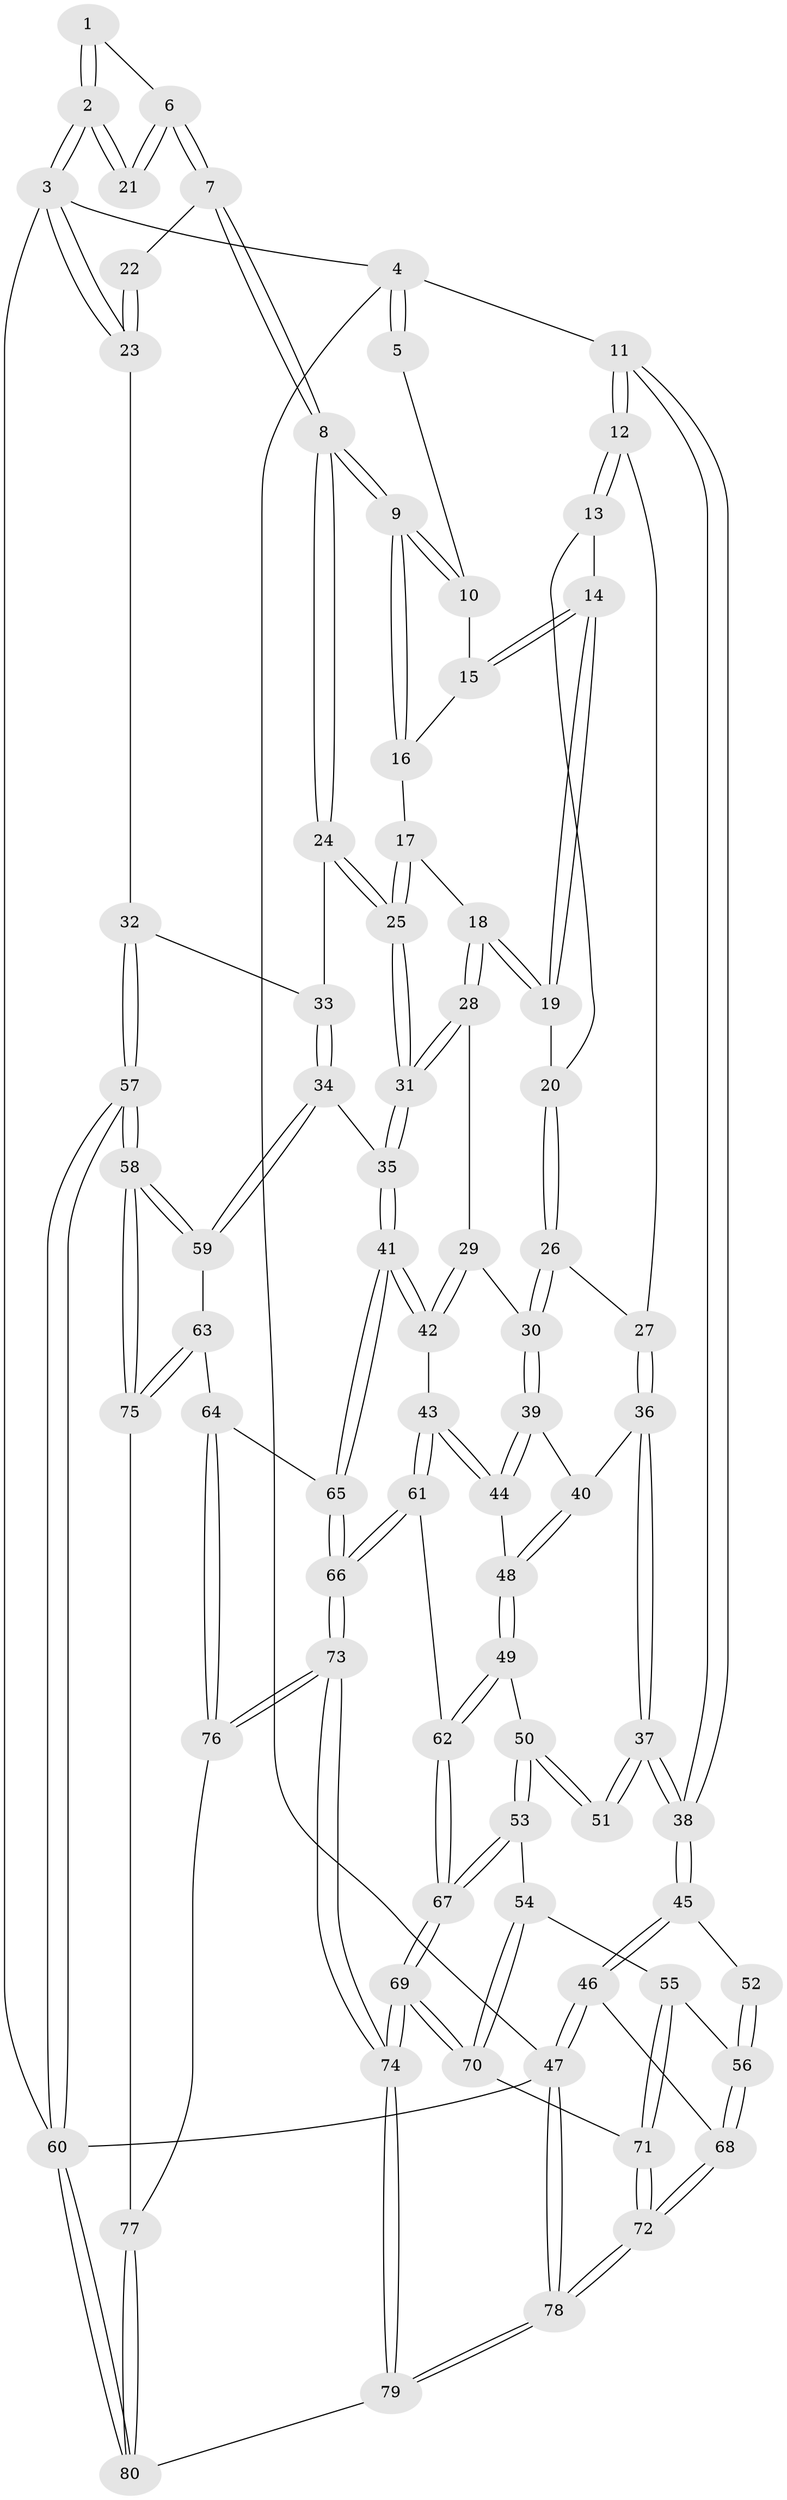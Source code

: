 // coarse degree distribution, {3: 0.10714285714285714, 6: 0.16071428571428573, 4: 0.35714285714285715, 5: 0.3392857142857143, 2: 0.017857142857142856, 7: 0.017857142857142856}
// Generated by graph-tools (version 1.1) at 2025/24/03/03/25 07:24:32]
// undirected, 80 vertices, 197 edges
graph export_dot {
graph [start="1"]
  node [color=gray90,style=filled];
  1 [pos="+0.6891120950975673+0"];
  2 [pos="+1+0"];
  3 [pos="+1+0"];
  4 [pos="+0+0"];
  5 [pos="+0.6066468160505859+0"];
  6 [pos="+0.8667205527028192+0.12799901834806587"];
  7 [pos="+0.8374284520224564+0.19710882617883438"];
  8 [pos="+0.8299683815455506+0.2059953493364523"];
  9 [pos="+0.7723583271827005+0.14354718641893688"];
  10 [pos="+0.6057485473434416+0"];
  11 [pos="+0+0"];
  12 [pos="+0.17853880200754602+0.1341008286464942"];
  13 [pos="+0.39153677642459445+0.11585895689516403"];
  14 [pos="+0.49727744466935925+0.07535953198909587"];
  15 [pos="+0.5707933269390811+0"];
  16 [pos="+0.6523414128659593+0.1269775720970546"];
  17 [pos="+0.6341964043756632+0.18303069428522237"];
  18 [pos="+0.5499382486189487+0.19492521183747755"];
  19 [pos="+0.5346295777050397+0.17193362309745658"];
  20 [pos="+0.4330893344796485+0.23125861957406404"];
  21 [pos="+1+0"];
  22 [pos="+0.9659238915750286+0.17435675392763844"];
  23 [pos="+1+0.15071718302918055"];
  24 [pos="+0.8292607363968291+0.20970349150760192"];
  25 [pos="+0.7863560233108855+0.28113427676420627"];
  26 [pos="+0.4153112699008374+0.3260370142810396"];
  27 [pos="+0.26105730363520063+0.27548161344811484"];
  28 [pos="+0.5479491702769329+0.3093940301554864"];
  29 [pos="+0.4828096571129063+0.34132442747506986"];
  30 [pos="+0.4342937817656446+0.3407359018348404"];
  31 [pos="+0.759081041795159+0.3848429232195297"];
  32 [pos="+1+0.294728513067081"];
  33 [pos="+1+0.30367120959623617"];
  34 [pos="+0.8126975790552786+0.45832477566727664"];
  35 [pos="+0.7670326500679696+0.4153463510435595"];
  36 [pos="+0.23785435206494632+0.39836754547473663"];
  37 [pos="+0.2029931142056773+0.43690968946963216"];
  38 [pos="+0+0.25046810396260927"];
  39 [pos="+0.41028255843626116+0.40621321704972696"];
  40 [pos="+0.3295600776870564+0.46067355621174966"];
  41 [pos="+0.5581446926432396+0.5509360004972452"];
  42 [pos="+0.5548208395041483+0.5501433081375832"];
  43 [pos="+0.4874771641133123+0.5605903740877781"];
  44 [pos="+0.44606122614747634+0.5288324548055305"];
  45 [pos="+0+0.4017653506544969"];
  46 [pos="+0+0.5915064733467197"];
  47 [pos="+0+1"];
  48 [pos="+0.337251677060193+0.5181690742889543"];
  49 [pos="+0.2796525402084239+0.5876320587583891"];
  50 [pos="+0.2608848741831698+0.5899522627980729"];
  51 [pos="+0.19075681077306675+0.4745909684269191"];
  52 [pos="+0.15341023296904766+0.49021246428076937"];
  53 [pos="+0.23483632728431358+0.6194288091474628"];
  54 [pos="+0.17300162054122964+0.655665586096862"];
  55 [pos="+0.09385263555873616+0.6454569715410448"];
  56 [pos="+0.06943982410124384+0.6377344825056116"];
  57 [pos="+1+0.6940130076438372"];
  58 [pos="+1+0.6883231348594795"];
  59 [pos="+0.827417502167235+0.48115562597349026"];
  60 [pos="+1+1"];
  61 [pos="+0.40429385616759056+0.6639499400534482"];
  62 [pos="+0.3984416131020142+0.66477426096174"];
  63 [pos="+0.7389870623721394+0.6843544138175963"];
  64 [pos="+0.6626682460417916+0.7142635219711443"];
  65 [pos="+0.6106965744863742+0.6855485635069036"];
  66 [pos="+0.4926743033985308+0.7596914366960844"];
  67 [pos="+0.3168431994177908+0.7691575398370459"];
  68 [pos="+0+0.6415692032140925"];
  69 [pos="+0.2918538439226936+0.843981258605107"];
  70 [pos="+0.22826377114639937+0.8349435867200705"];
  71 [pos="+0.14829422728920708+0.8638510777493345"];
  72 [pos="+0.11099548141731726+0.8848575154117904"];
  73 [pos="+0.4617828983004419+0.950956523695223"];
  74 [pos="+0.4396165367412651+0.9832027718971821"];
  75 [pos="+0.8587835050863543+0.774906294118517"];
  76 [pos="+0.6660881443186183+0.8367797466873077"];
  77 [pos="+0.7758397562506723+0.9040721829885423"];
  78 [pos="+0+1"];
  79 [pos="+0.44712914587218766+1"];
  80 [pos="+0.8699472381035916+1"];
  1 -- 2;
  1 -- 2;
  1 -- 6;
  2 -- 3;
  2 -- 3;
  2 -- 21;
  2 -- 21;
  3 -- 4;
  3 -- 23;
  3 -- 23;
  3 -- 60;
  4 -- 5;
  4 -- 5;
  4 -- 11;
  4 -- 47;
  5 -- 10;
  6 -- 7;
  6 -- 7;
  6 -- 21;
  6 -- 21;
  7 -- 8;
  7 -- 8;
  7 -- 22;
  8 -- 9;
  8 -- 9;
  8 -- 24;
  8 -- 24;
  9 -- 10;
  9 -- 10;
  9 -- 16;
  9 -- 16;
  10 -- 15;
  11 -- 12;
  11 -- 12;
  11 -- 38;
  11 -- 38;
  12 -- 13;
  12 -- 13;
  12 -- 27;
  13 -- 14;
  13 -- 20;
  14 -- 15;
  14 -- 15;
  14 -- 19;
  14 -- 19;
  15 -- 16;
  16 -- 17;
  17 -- 18;
  17 -- 25;
  17 -- 25;
  18 -- 19;
  18 -- 19;
  18 -- 28;
  18 -- 28;
  19 -- 20;
  20 -- 26;
  20 -- 26;
  22 -- 23;
  22 -- 23;
  23 -- 32;
  24 -- 25;
  24 -- 25;
  24 -- 33;
  25 -- 31;
  25 -- 31;
  26 -- 27;
  26 -- 30;
  26 -- 30;
  27 -- 36;
  27 -- 36;
  28 -- 29;
  28 -- 31;
  28 -- 31;
  29 -- 30;
  29 -- 42;
  29 -- 42;
  30 -- 39;
  30 -- 39;
  31 -- 35;
  31 -- 35;
  32 -- 33;
  32 -- 57;
  32 -- 57;
  33 -- 34;
  33 -- 34;
  34 -- 35;
  34 -- 59;
  34 -- 59;
  35 -- 41;
  35 -- 41;
  36 -- 37;
  36 -- 37;
  36 -- 40;
  37 -- 38;
  37 -- 38;
  37 -- 51;
  37 -- 51;
  38 -- 45;
  38 -- 45;
  39 -- 40;
  39 -- 44;
  39 -- 44;
  40 -- 48;
  40 -- 48;
  41 -- 42;
  41 -- 42;
  41 -- 65;
  41 -- 65;
  42 -- 43;
  43 -- 44;
  43 -- 44;
  43 -- 61;
  43 -- 61;
  44 -- 48;
  45 -- 46;
  45 -- 46;
  45 -- 52;
  46 -- 47;
  46 -- 47;
  46 -- 68;
  47 -- 78;
  47 -- 78;
  47 -- 60;
  48 -- 49;
  48 -- 49;
  49 -- 50;
  49 -- 62;
  49 -- 62;
  50 -- 51;
  50 -- 51;
  50 -- 53;
  50 -- 53;
  52 -- 56;
  52 -- 56;
  53 -- 54;
  53 -- 67;
  53 -- 67;
  54 -- 55;
  54 -- 70;
  54 -- 70;
  55 -- 56;
  55 -- 71;
  55 -- 71;
  56 -- 68;
  56 -- 68;
  57 -- 58;
  57 -- 58;
  57 -- 60;
  57 -- 60;
  58 -- 59;
  58 -- 59;
  58 -- 75;
  58 -- 75;
  59 -- 63;
  60 -- 80;
  60 -- 80;
  61 -- 62;
  61 -- 66;
  61 -- 66;
  62 -- 67;
  62 -- 67;
  63 -- 64;
  63 -- 75;
  63 -- 75;
  64 -- 65;
  64 -- 76;
  64 -- 76;
  65 -- 66;
  65 -- 66;
  66 -- 73;
  66 -- 73;
  67 -- 69;
  67 -- 69;
  68 -- 72;
  68 -- 72;
  69 -- 70;
  69 -- 70;
  69 -- 74;
  69 -- 74;
  70 -- 71;
  71 -- 72;
  71 -- 72;
  72 -- 78;
  72 -- 78;
  73 -- 74;
  73 -- 74;
  73 -- 76;
  73 -- 76;
  74 -- 79;
  74 -- 79;
  75 -- 77;
  76 -- 77;
  77 -- 80;
  77 -- 80;
  78 -- 79;
  78 -- 79;
  79 -- 80;
}
